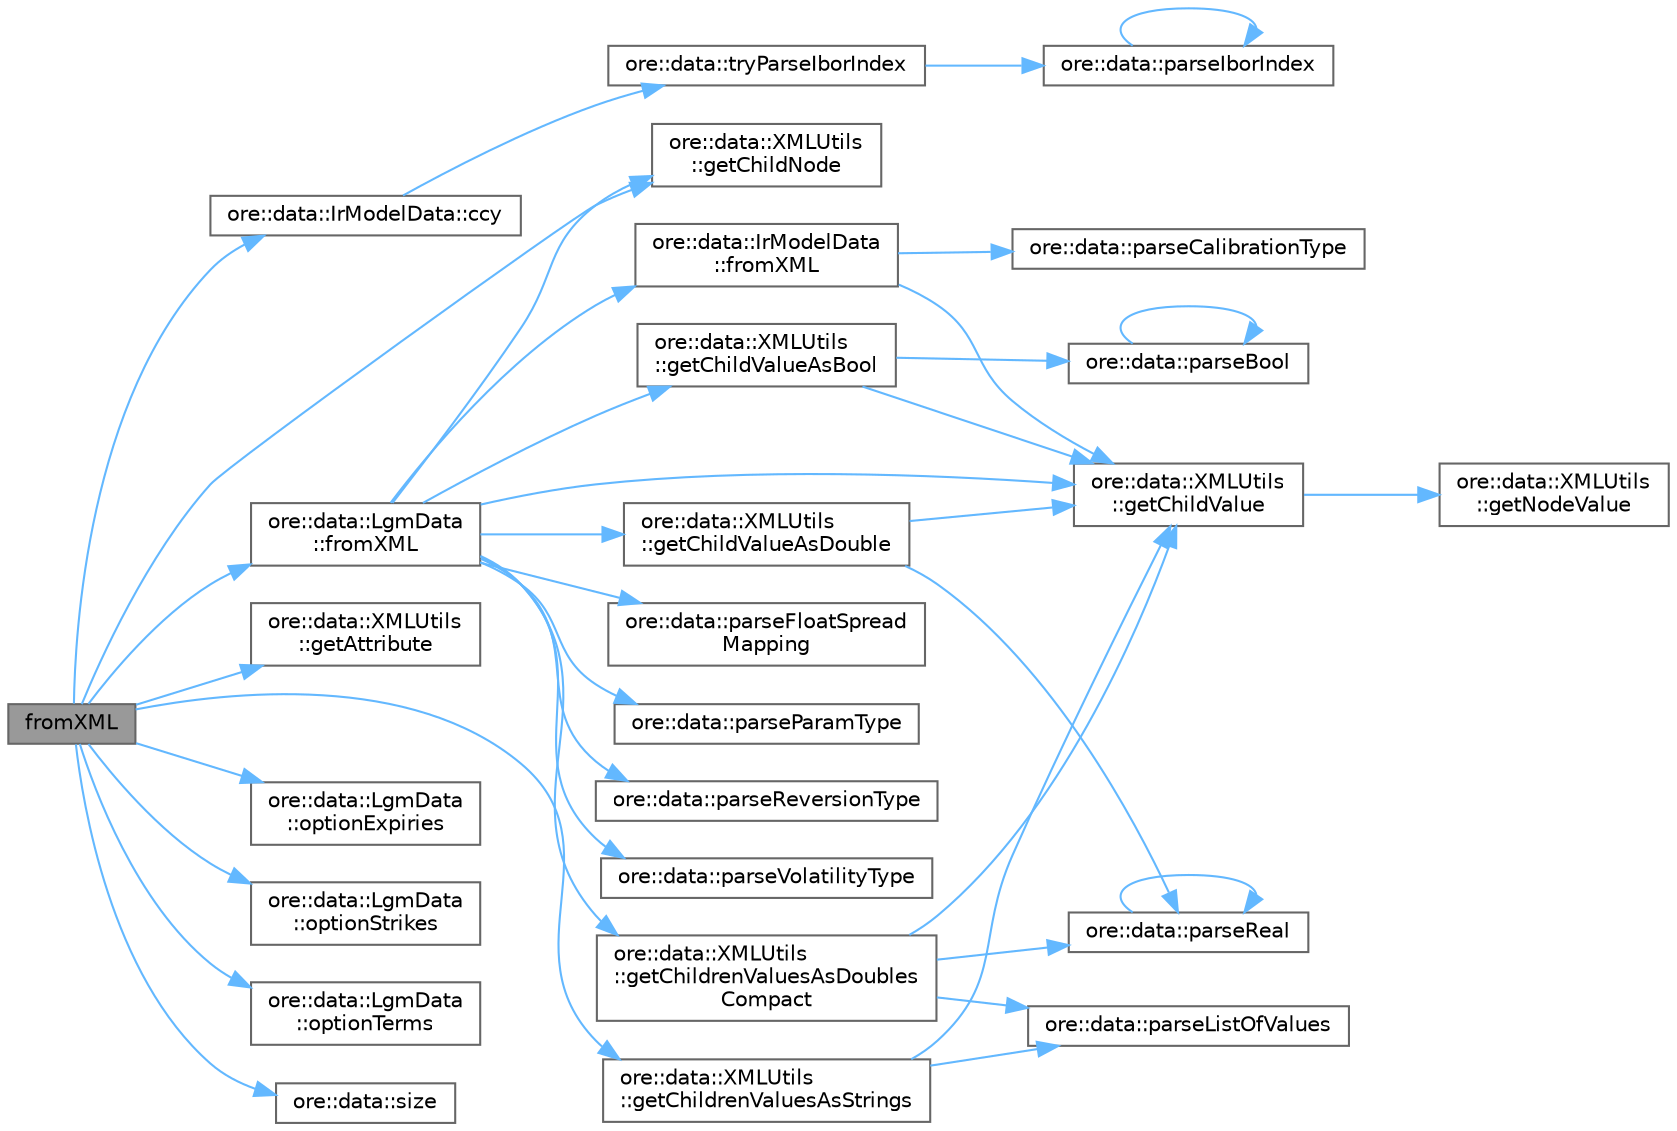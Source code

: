 digraph "fromXML"
{
 // INTERACTIVE_SVG=YES
 // LATEX_PDF_SIZE
  bgcolor="transparent";
  edge [fontname=Helvetica,fontsize=10,labelfontname=Helvetica,labelfontsize=10];
  node [fontname=Helvetica,fontsize=10,shape=box,height=0.2,width=0.4];
  rankdir="LR";
  Node1 [label="fromXML",height=0.2,width=0.4,color="gray40", fillcolor="grey60", style="filled", fontcolor="black",tooltip=" "];
  Node1 -> Node2 [color="steelblue1",style="solid"];
  Node2 [label="ore::data::IrModelData::ccy",height=0.2,width=0.4,color="grey40", fillcolor="white", style="filled",URL="$classore_1_1data_1_1_ir_model_data.html#a61e76902e89f9ee2981665f346aa21a4",tooltip=" "];
  Node2 -> Node3 [color="steelblue1",style="solid"];
  Node3 [label="ore::data::tryParseIborIndex",height=0.2,width=0.4,color="grey40", fillcolor="white", style="filled",URL="$group__utilities.html#ga53500116b2cd1c6fd1598065f9ef64b2",tooltip="Try to convert std::string to QuantLib::IborIndex."];
  Node3 -> Node4 [color="steelblue1",style="solid"];
  Node4 [label="ore::data::parseIborIndex",height=0.2,width=0.4,color="grey40", fillcolor="white", style="filled",URL="$group__utilities.html#ga2d18ab5807f92319c9db2c13f4904738",tooltip="Convert std::string to QuantLib::IborIndex."];
  Node4 -> Node4 [color="steelblue1",style="solid"];
  Node1 -> Node5 [color="steelblue1",style="solid"];
  Node5 [label="ore::data::LgmData\l::fromXML",height=0.2,width=0.4,color="grey40", fillcolor="white", style="filled",URL="$classore_1_1data_1_1_lgm_data.html#a7741ae0fc924943de5bfe02928262eb7",tooltip=" "];
  Node5 -> Node6 [color="steelblue1",style="solid"];
  Node6 [label="ore::data::IrModelData\l::fromXML",height=0.2,width=0.4,color="grey40", fillcolor="white", style="filled",URL="$classore_1_1data_1_1_ir_model_data.html#a7741ae0fc924943de5bfe02928262eb7",tooltip=" "];
  Node6 -> Node7 [color="steelblue1",style="solid"];
  Node7 [label="ore::data::XMLUtils\l::getChildValue",height=0.2,width=0.4,color="grey40", fillcolor="white", style="filled",URL="$classore_1_1data_1_1_x_m_l_utils.html#a5a1307174ddefdb3aad6e3bd8cc63b27",tooltip=" "];
  Node7 -> Node8 [color="steelblue1",style="solid"];
  Node8 [label="ore::data::XMLUtils\l::getNodeValue",height=0.2,width=0.4,color="grey40", fillcolor="white", style="filled",URL="$classore_1_1data_1_1_x_m_l_utils.html#a6704501b110fa9d056096df3e05f0df2",tooltip="Get a node's value."];
  Node6 -> Node9 [color="steelblue1",style="solid"];
  Node9 [label="ore::data::parseCalibrationType",height=0.2,width=0.4,color="grey40", fillcolor="white", style="filled",URL="$namespaceore_1_1data.html#a3fcd3e2237bc47c69b4b81c0fa50a4cc",tooltip="Convert calibration type string into enumerated class value."];
  Node5 -> Node10 [color="steelblue1",style="solid"];
  Node10 [label="ore::data::XMLUtils\l::getChildNode",height=0.2,width=0.4,color="grey40", fillcolor="white", style="filled",URL="$classore_1_1data_1_1_x_m_l_utils.html#a5f2b91a4af900e85c356cfe807e64501",tooltip=" "];
  Node5 -> Node11 [color="steelblue1",style="solid"];
  Node11 [label="ore::data::XMLUtils\l::getChildrenValuesAsDoubles\lCompact",height=0.2,width=0.4,color="grey40", fillcolor="white", style="filled",URL="$classore_1_1data_1_1_x_m_l_utils.html#a9e53268f39b30d7b2c367d89803b5b15",tooltip=" "];
  Node11 -> Node7 [color="steelblue1",style="solid"];
  Node11 -> Node12 [color="steelblue1",style="solid"];
  Node12 [label="ore::data::parseListOfValues",height=0.2,width=0.4,color="grey40", fillcolor="white", style="filled",URL="$namespaceore_1_1data.html#a30e976f566a2a562e6b5a9d0c6f34ff0",tooltip=" "];
  Node11 -> Node13 [color="steelblue1",style="solid"];
  Node13 [label="ore::data::parseReal",height=0.2,width=0.4,color="grey40", fillcolor="white", style="filled",URL="$group__utilities.html#gad1db2a68f9a73667c3b4084d63955bdd",tooltip="Convert text to Real."];
  Node13 -> Node13 [color="steelblue1",style="solid"];
  Node5 -> Node7 [color="steelblue1",style="solid"];
  Node5 -> Node14 [color="steelblue1",style="solid"];
  Node14 [label="ore::data::XMLUtils\l::getChildValueAsBool",height=0.2,width=0.4,color="grey40", fillcolor="white", style="filled",URL="$classore_1_1data_1_1_x_m_l_utils.html#a5dc9d9e82028f69de452d27da6b43db0",tooltip=" "];
  Node14 -> Node7 [color="steelblue1",style="solid"];
  Node14 -> Node15 [color="steelblue1",style="solid"];
  Node15 [label="ore::data::parseBool",height=0.2,width=0.4,color="grey40", fillcolor="white", style="filled",URL="$group__utilities.html#ga94621f11193864fa1338296232dc5be9",tooltip="Convert text to bool."];
  Node15 -> Node15 [color="steelblue1",style="solid"];
  Node5 -> Node16 [color="steelblue1",style="solid"];
  Node16 [label="ore::data::XMLUtils\l::getChildValueAsDouble",height=0.2,width=0.4,color="grey40", fillcolor="white", style="filled",URL="$classore_1_1data_1_1_x_m_l_utils.html#a450d9b1fe5949d01160aeb42654d7f1d",tooltip=" "];
  Node16 -> Node7 [color="steelblue1",style="solid"];
  Node16 -> Node13 [color="steelblue1",style="solid"];
  Node5 -> Node17 [color="steelblue1",style="solid"];
  Node17 [label="ore::data::parseFloatSpread\lMapping",height=0.2,width=0.4,color="grey40", fillcolor="white", style="filled",URL="$namespaceore_1_1data.html#aa67bc77086ad53b2997c786526478923",tooltip=" "];
  Node5 -> Node18 [color="steelblue1",style="solid"];
  Node18 [label="ore::data::parseParamType",height=0.2,width=0.4,color="grey40", fillcolor="white", style="filled",URL="$namespaceore_1_1data.html#a5b9226cdf32cf4c1743096afdf35d948",tooltip="Convert parameter type string into enumerated class value."];
  Node5 -> Node19 [color="steelblue1",style="solid"];
  Node19 [label="ore::data::parseReversionType",height=0.2,width=0.4,color="grey40", fillcolor="white", style="filled",URL="$namespaceore_1_1data.html#a89cca6472a3558ad9f7b64415375cf64",tooltip="Enum parsers."];
  Node5 -> Node20 [color="steelblue1",style="solid"];
  Node20 [label="ore::data::parseVolatilityType",height=0.2,width=0.4,color="grey40", fillcolor="white", style="filled",URL="$namespaceore_1_1data.html#aab2c021a56c88e579dcdefd09aaead20",tooltip=" "];
  Node1 -> Node21 [color="steelblue1",style="solid"];
  Node21 [label="ore::data::XMLUtils\l::getAttribute",height=0.2,width=0.4,color="grey40", fillcolor="white", style="filled",URL="$classore_1_1data_1_1_x_m_l_utils.html#a2d656de3f92d61e867ec7a3c88ad4015",tooltip=" "];
  Node1 -> Node10 [color="steelblue1",style="solid"];
  Node1 -> Node22 [color="steelblue1",style="solid"];
  Node22 [label="ore::data::XMLUtils\l::getChildrenValuesAsStrings",height=0.2,width=0.4,color="grey40", fillcolor="white", style="filled",URL="$classore_1_1data_1_1_x_m_l_utils.html#a81459e72cad1a7676c674eccad1c3cee",tooltip=" "];
  Node22 -> Node7 [color="steelblue1",style="solid"];
  Node22 -> Node12 [color="steelblue1",style="solid"];
  Node1 -> Node23 [color="steelblue1",style="solid"];
  Node23 [label="ore::data::LgmData\l::optionExpiries",height=0.2,width=0.4,color="grey40", fillcolor="white", style="filled",URL="$classore_1_1data_1_1_lgm_data.html#a1df7a4cf5048b931957b2c6b65e80d13",tooltip=" "];
  Node1 -> Node24 [color="steelblue1",style="solid"];
  Node24 [label="ore::data::LgmData\l::optionStrikes",height=0.2,width=0.4,color="grey40", fillcolor="white", style="filled",URL="$classore_1_1data_1_1_lgm_data.html#ad40e6ea6f4e9ffcb8297fea3caeedab9",tooltip=" "];
  Node1 -> Node25 [color="steelblue1",style="solid"];
  Node25 [label="ore::data::LgmData\l::optionTerms",height=0.2,width=0.4,color="grey40", fillcolor="white", style="filled",URL="$classore_1_1data_1_1_lgm_data.html#a8d49638058bfc5016f44d1417cfb42e7",tooltip=" "];
  Node1 -> Node26 [color="steelblue1",style="solid"];
  Node26 [label="ore::data::size",height=0.2,width=0.4,color="grey40", fillcolor="white", style="filled",URL="$namespaceore_1_1data.html#a777e216dee6069b548bb87da7152699e",tooltip=" "];
}
